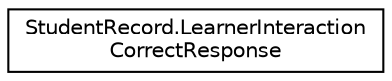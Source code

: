digraph "Graphical Class Hierarchy"
{
  edge [fontname="Helvetica",fontsize="10",labelfontname="Helvetica",labelfontsize="10"];
  node [fontname="Helvetica",fontsize="10",shape=record];
  rankdir="LR";
  Node1 [label="StudentRecord.LearnerInteraction\lCorrectResponse",height=0.2,width=0.4,color="black", fillcolor="white", style="filled",URL="$class_student_record_1_1_learner_interaction_correct_response.html",tooltip="cmi.interactions.n.correct_responses.n.X datatype"];
}
